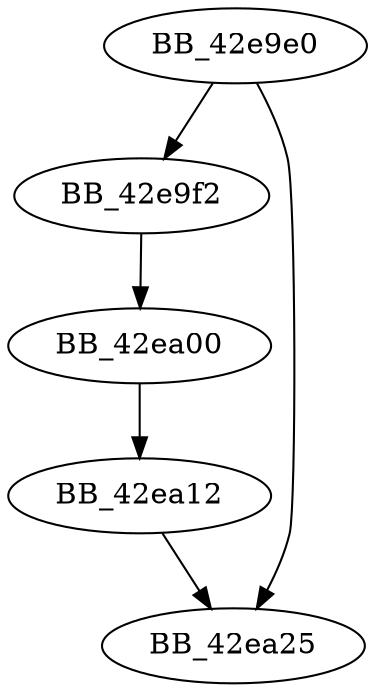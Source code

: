 DiGraph __unwind_handler4{
BB_42e9e0->BB_42e9f2
BB_42e9e0->BB_42ea25
BB_42e9f2->BB_42ea00
BB_42ea00->BB_42ea12
BB_42ea12->BB_42ea25
}
